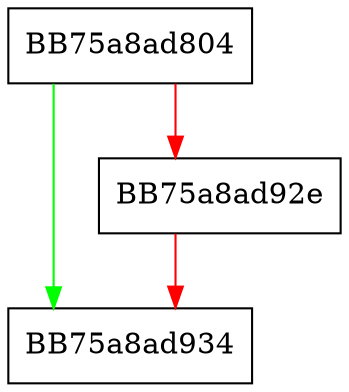 digraph AddAccessToCurrentProcess {
  node [shape="box"];
  graph [splines=ortho];
  BB75a8ad804 -> BB75a8ad934 [color="green"];
  BB75a8ad804 -> BB75a8ad92e [color="red"];
  BB75a8ad92e -> BB75a8ad934 [color="red"];
}